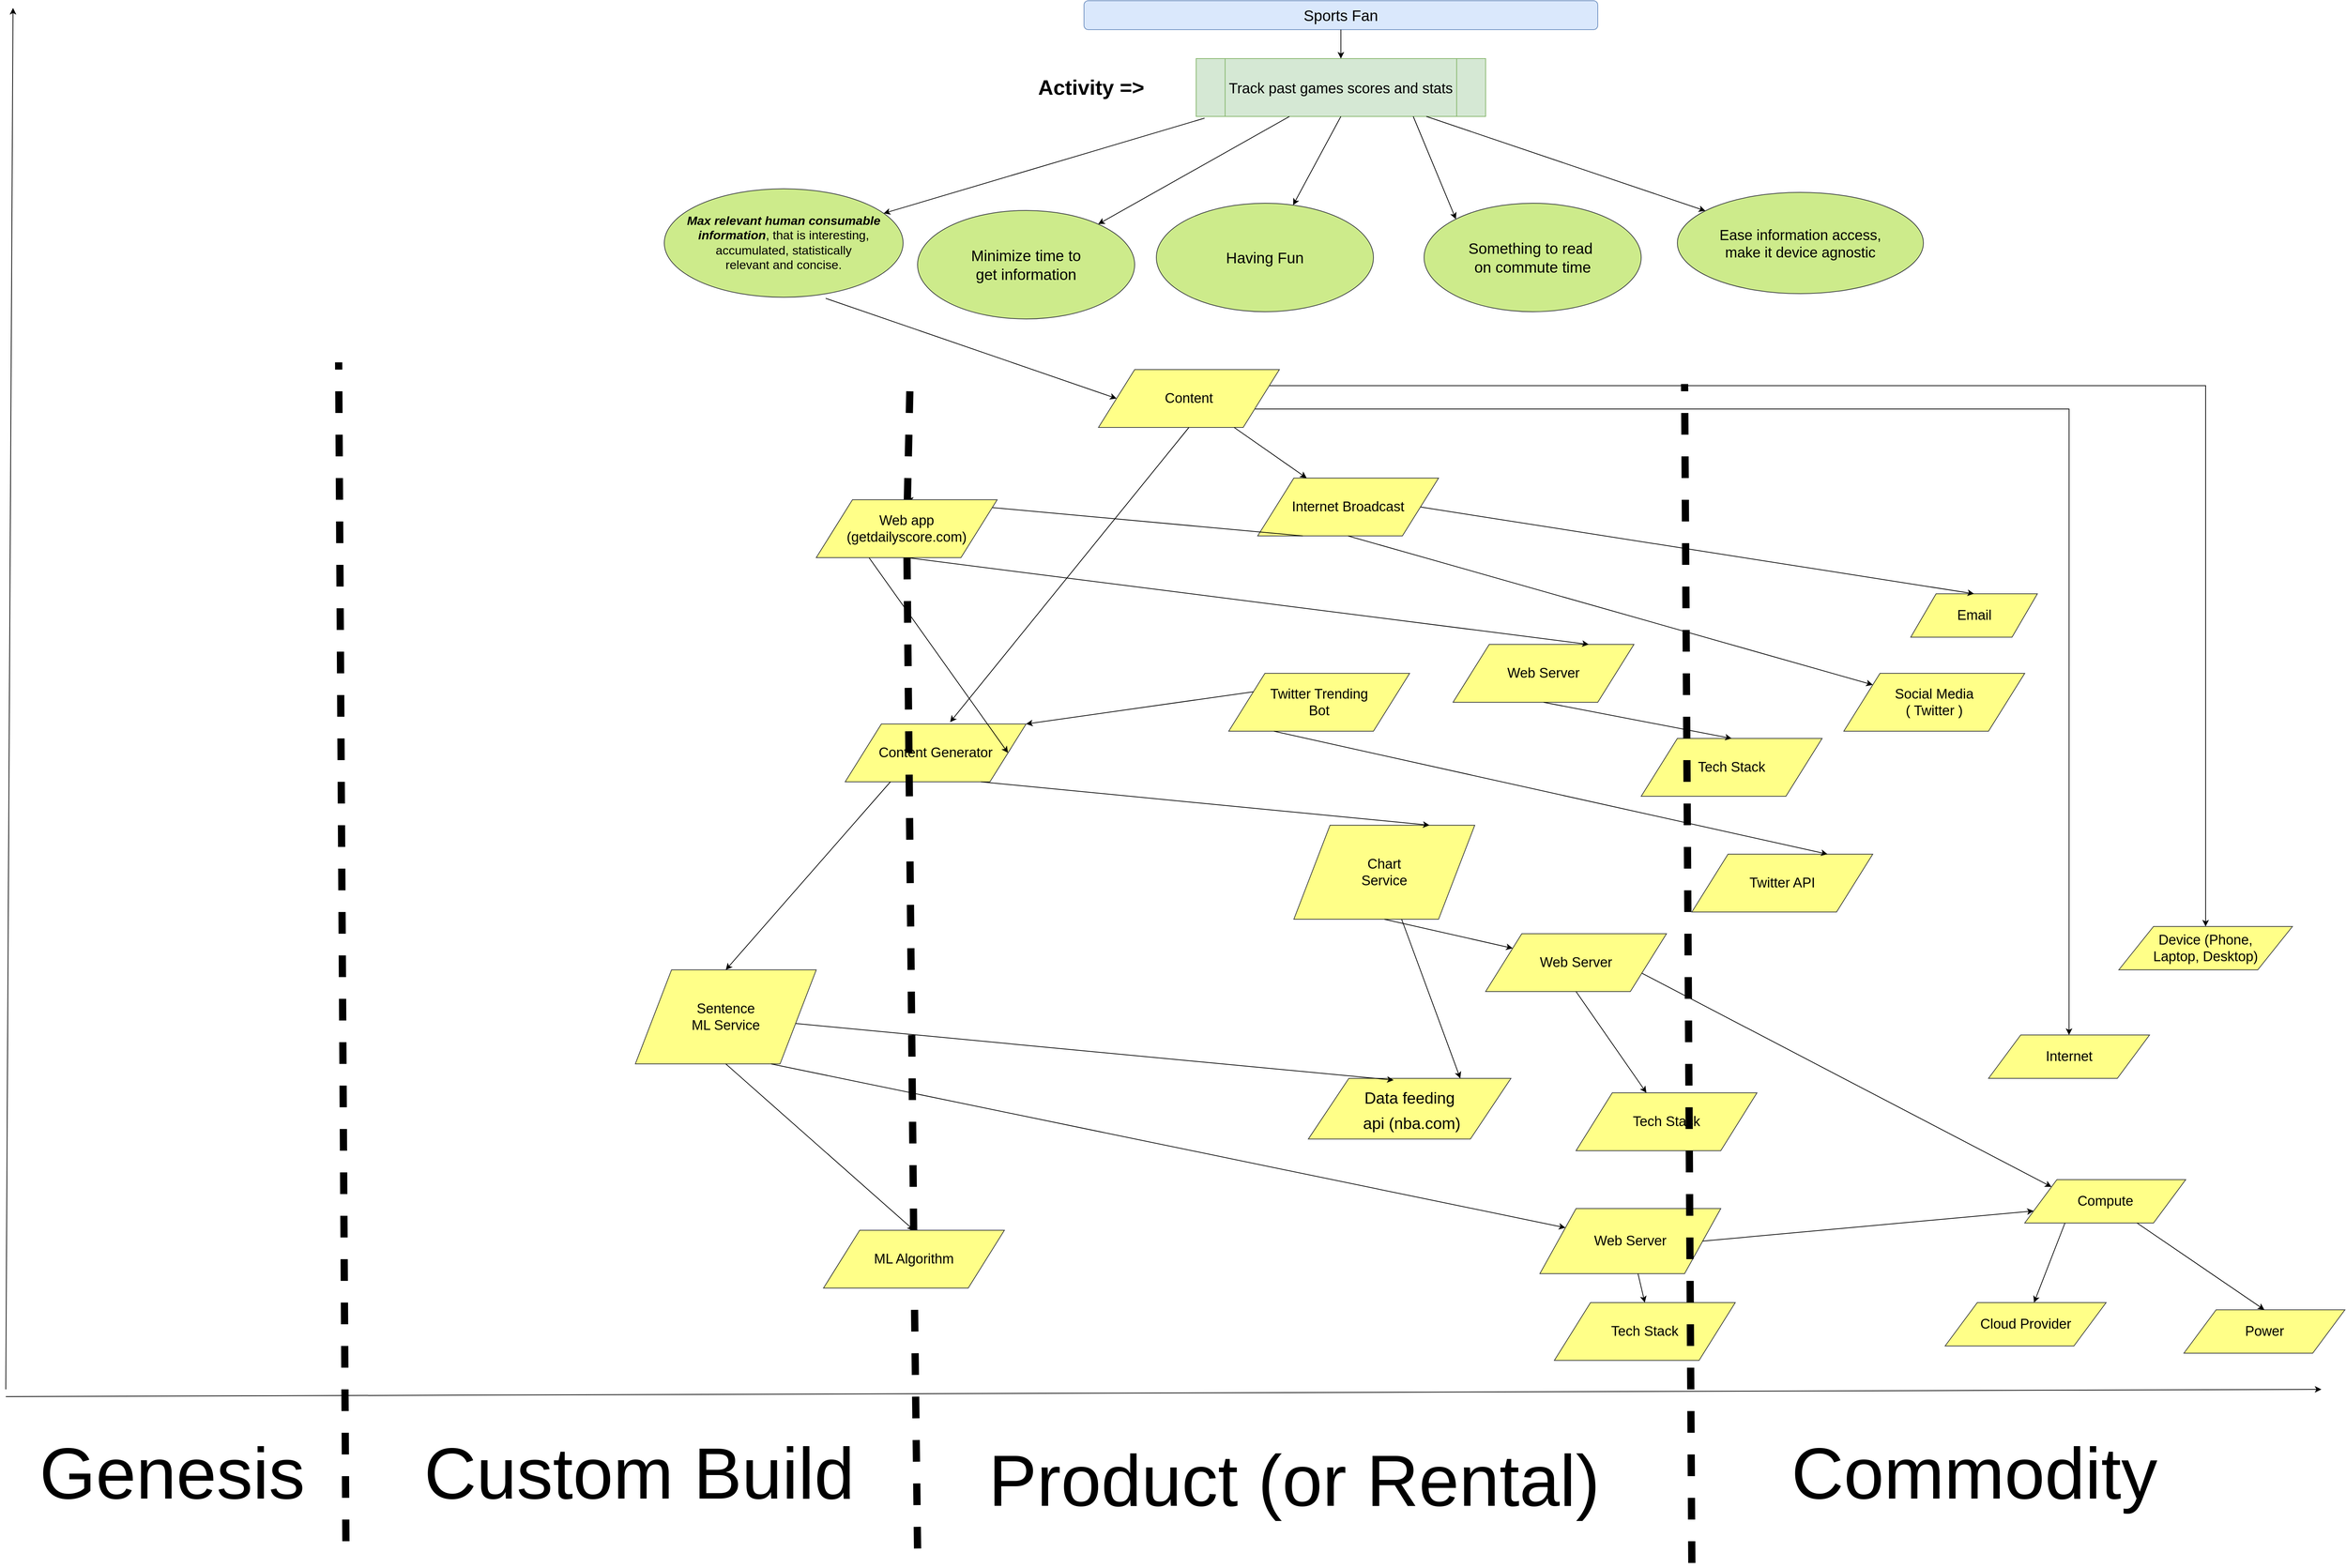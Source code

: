 <mxfile version="12.5.5" type="device"><diagram name="Page-1" id="42789a77-a242-8287-6e28-9cd8cfd52e62"><mxGraphModel dx="4066" dy="2416" grid="1" gridSize="10" guides="1" tooltips="1" connect="1" arrows="1" fold="1" page="1" pageScale="1" pageWidth="1100" pageHeight="850" background="#ffffff" math="0" shadow="0"><root><mxCell id="0"/><mxCell id="1" parent="0"/><mxCell id="Sqfoyh81WpPyErl1hCWX-1" value="Sports Fan" style="rounded=1;whiteSpace=wrap;html=1;fillColor=#dae8fc;strokeColor=#6c8ebf;fontSize=21;" parent="1" vertex="1"><mxGeometry x="440" y="-810" width="710" height="40" as="geometry"/></mxCell><mxCell id="Sqfoyh81WpPyErl1hCWX-2" value="Activity =&amp;gt;" style="text;html=1;strokeColor=none;fillColor=none;align=center;verticalAlign=middle;whiteSpace=wrap;rounded=0;fontStyle=1;fontSize=29;" parent="1" vertex="1"><mxGeometry x="320" y="-722.5" width="260" height="65" as="geometry"/></mxCell><mxCell id="Sqfoyh81WpPyErl1hCWX-3" value="Track past games scores and stats" style="shape=process;whiteSpace=wrap;html=1;backgroundOutline=1;fillColor=#d5e8d4;strokeColor=#82b366;fontSize=20;fontStyle=0" parent="1" vertex="1"><mxGeometry x="595" y="-730" width="400" height="80" as="geometry"/></mxCell><mxCell id="Sqfoyh81WpPyErl1hCWX-4" value="&lt;span style=&quot;font-size: 17px&quot;&gt;&lt;b style=&quot;font-style: italic ; font-size: 17px&quot;&gt;Max relevant human consumable &lt;br&gt;information&lt;/b&gt;&lt;/span&gt;, that is interesting, accumulated, statistically &lt;br&gt;relevant and concise." style="ellipse;whiteSpace=wrap;html=1;fillColor=#cdeb8b;strokeColor=#36393d;fontSize=17;" parent="1" vertex="1"><mxGeometry x="-140" y="-550" width="330" height="150" as="geometry"/></mxCell><mxCell id="Sqfoyh81WpPyErl1hCWX-7" value="Minimize time to &lt;br&gt;get information" style="ellipse;whiteSpace=wrap;html=1;fillColor=#cdeb8b;strokeColor=#36393d;fontSize=21;" parent="1" vertex="1"><mxGeometry x="210" y="-520" width="300" height="150" as="geometry"/></mxCell><mxCell id="Sqfoyh81WpPyErl1hCWX-8" value="Ease information access, &lt;br&gt;make it device agnostic" style="ellipse;whiteSpace=wrap;html=1;fillColor=#cdeb8b;strokeColor=#36393d;fontSize=20;" parent="1" vertex="1"><mxGeometry x="1260" y="-545" width="340" height="140" as="geometry"/></mxCell><mxCell id="Sqfoyh81WpPyErl1hCWX-10" value="" style="endArrow=classic;html=1;exitX=0.029;exitY=1.03;exitDx=0;exitDy=0;exitPerimeter=0;" parent="1" source="Sqfoyh81WpPyErl1hCWX-3" target="Sqfoyh81WpPyErl1hCWX-4" edge="1"><mxGeometry width="50" height="50" relative="1" as="geometry"><mxPoint x="280" y="-350" as="sourcePoint"/><mxPoint x="70" y="-40" as="targetPoint"/></mxGeometry></mxCell><mxCell id="Sqfoyh81WpPyErl1hCWX-11" value="" style="endArrow=classic;html=1;" parent="1" source="Sqfoyh81WpPyErl1hCWX-3" target="Sqfoyh81WpPyErl1hCWX-7" edge="1"><mxGeometry width="50" height="50" relative="1" as="geometry"><mxPoint x="10" y="-110" as="sourcePoint"/><mxPoint x="60" y="-160" as="targetPoint"/></mxGeometry></mxCell><mxCell id="Sqfoyh81WpPyErl1hCWX-12" value="" style="endArrow=classic;html=1;" parent="1" source="Sqfoyh81WpPyErl1hCWX-3" target="Sqfoyh81WpPyErl1hCWX-8" edge="1"><mxGeometry width="50" height="50" relative="1" as="geometry"><mxPoint x="10" y="-110" as="sourcePoint"/><mxPoint x="60" y="-160" as="targetPoint"/></mxGeometry></mxCell><mxCell id="Sqfoyh81WpPyErl1hCWX-14" value="" style="endArrow=classic;html=1;fontSize=19;" parent="1" source="Sqfoyh81WpPyErl1hCWX-1" target="Sqfoyh81WpPyErl1hCWX-3" edge="1"><mxGeometry width="50" height="50" relative="1" as="geometry"><mxPoint x="50" y="-410" as="sourcePoint"/><mxPoint x="100" y="-460" as="targetPoint"/></mxGeometry></mxCell><mxCell id="Sqfoyh81WpPyErl1hCWX-27" value="Email" style="shape=parallelogram;perimeter=parallelogramPerimeter;whiteSpace=wrap;html=1;fontSize=19;fillColor=#ffff88;strokeColor=#36393d;" parent="1" vertex="1"><mxGeometry x="1582.5" y="10" width="175" height="60" as="geometry"/></mxCell><mxCell id="Sqfoyh81WpPyErl1hCWX-29" value="Device (Phone, &lt;br&gt;Laptop, Desktop)" style="shape=parallelogram;perimeter=parallelogramPerimeter;whiteSpace=wrap;html=1;fontSize=19;fillColor=#ffff88;strokeColor=#36393d;" parent="1" vertex="1"><mxGeometry x="1870" y="470" width="240" height="60" as="geometry"/></mxCell><mxCell id="Sqfoyh81WpPyErl1hCWX-30" value="Internet" style="shape=parallelogram;perimeter=parallelogramPerimeter;whiteSpace=wrap;html=1;fontSize=19;fillColor=#ffff88;strokeColor=#36393d;" parent="1" vertex="1"><mxGeometry x="1690" y="620" width="222.5" height="60" as="geometry"/></mxCell><mxCell id="Sqfoyh81WpPyErl1hCWX-59" value="&lt;font style=&quot;font-size: 22px&quot;&gt;Data feeding&lt;br&gt;&amp;nbsp;api (nba.com)&lt;/font&gt;" style="shape=parallelogram;perimeter=parallelogramPerimeter;whiteSpace=wrap;html=1;fontSize=29;fillColor=#ffff88;strokeColor=#36393d;" parent="1" vertex="1"><mxGeometry x="750" y="680.0" width="280" height="83.91" as="geometry"/></mxCell><mxCell id="IzNHaIqhkJBboBlYr7tV-2" value="Having Fun" style="ellipse;whiteSpace=wrap;html=1;fillColor=#cdeb8b;strokeColor=#36393d;fontSize=21;" parent="1" vertex="1"><mxGeometry x="540" y="-530" width="300" height="150" as="geometry"/></mxCell><mxCell id="IzNHaIqhkJBboBlYr7tV-6" value="Something to read&amp;nbsp;&lt;br&gt;on commute time" style="ellipse;whiteSpace=wrap;html=1;fillColor=#cdeb8b;strokeColor=#36393d;fontSize=21;" parent="1" vertex="1"><mxGeometry x="910" y="-530" width="300" height="150" as="geometry"/></mxCell><mxCell id="IzNHaIqhkJBboBlYr7tV-8" value="" style="endArrow=classic;html=1;exitX=0.5;exitY=1;exitDx=0;exitDy=0;" parent="1" source="Sqfoyh81WpPyErl1hCWX-3" target="IzNHaIqhkJBboBlYr7tV-2" edge="1"><mxGeometry width="50" height="50" relative="1" as="geometry"><mxPoint x="110" y="-190" as="sourcePoint"/><mxPoint x="160" y="-240" as="targetPoint"/></mxGeometry></mxCell><mxCell id="IzNHaIqhkJBboBlYr7tV-10" value="" style="endArrow=classic;html=1;exitX=0.75;exitY=1;exitDx=0;exitDy=0;entryX=0;entryY=0;entryDx=0;entryDy=0;" parent="1" source="Sqfoyh81WpPyErl1hCWX-3" target="IzNHaIqhkJBboBlYr7tV-6" edge="1"><mxGeometry width="50" height="50" relative="1" as="geometry"><mxPoint x="750" y="-230" as="sourcePoint"/><mxPoint x="800" y="-280" as="targetPoint"/></mxGeometry></mxCell><mxCell id="IzNHaIqhkJBboBlYr7tV-52" style="edgeStyle=orthogonalEdgeStyle;rounded=0;orthogonalLoop=1;jettySize=auto;html=1;exitX=1;exitY=0.25;exitDx=0;exitDy=0;entryX=0.5;entryY=0;entryDx=0;entryDy=0;" parent="1" source="IzNHaIqhkJBboBlYr7tV-11" target="Sqfoyh81WpPyErl1hCWX-29" edge="1"><mxGeometry relative="1" as="geometry"/></mxCell><mxCell id="IzNHaIqhkJBboBlYr7tV-54" style="edgeStyle=orthogonalEdgeStyle;rounded=0;orthogonalLoop=1;jettySize=auto;html=1;exitX=1;exitY=0.75;exitDx=0;exitDy=0;entryX=0.5;entryY=0;entryDx=0;entryDy=0;" parent="1" source="IzNHaIqhkJBboBlYr7tV-11" target="Sqfoyh81WpPyErl1hCWX-30" edge="1"><mxGeometry relative="1" as="geometry"/></mxCell><mxCell id="IzNHaIqhkJBboBlYr7tV-11" value="Content" style="shape=parallelogram;perimeter=parallelogramPerimeter;whiteSpace=wrap;html=1;fontSize=19;fillColor=#ffff88;strokeColor=#36393d;" parent="1" vertex="1"><mxGeometry x="460" y="-300" width="250" height="80" as="geometry"/></mxCell><mxCell id="IzNHaIqhkJBboBlYr7tV-13" value="Internet Broadcast" style="shape=parallelogram;perimeter=parallelogramPerimeter;whiteSpace=wrap;html=1;fontSize=19;fillColor=#ffff88;strokeColor=#36393d;" parent="1" vertex="1"><mxGeometry x="680" y="-150" width="250" height="80" as="geometry"/></mxCell><mxCell id="IzNHaIqhkJBboBlYr7tV-14" value="Social Media &lt;br&gt;( Twitter )" style="shape=parallelogram;perimeter=parallelogramPerimeter;whiteSpace=wrap;html=1;fontSize=19;fillColor=#ffff88;strokeColor=#36393d;" parent="1" vertex="1"><mxGeometry x="1490" y="120" width="250" height="80" as="geometry"/></mxCell><mxCell id="IzNHaIqhkJBboBlYr7tV-16" value="Content Generator" style="shape=parallelogram;perimeter=parallelogramPerimeter;whiteSpace=wrap;html=1;fontSize=19;fillColor=#ffff88;strokeColor=#36393d;" parent="1" vertex="1"><mxGeometry x="110" y="190" width="250" height="80" as="geometry"/></mxCell><mxCell id="IzNHaIqhkJBboBlYr7tV-17" value="Chart&lt;br&gt;Service" style="shape=parallelogram;perimeter=parallelogramPerimeter;whiteSpace=wrap;html=1;fontSize=19;fillColor=#ffff88;strokeColor=#36393d;" parent="1" vertex="1"><mxGeometry x="730" y="330" width="250" height="130" as="geometry"/></mxCell><mxCell id="IzNHaIqhkJBboBlYr7tV-19" value="Web Server" style="shape=parallelogram;perimeter=parallelogramPerimeter;whiteSpace=wrap;html=1;fontSize=19;fillColor=#ffff88;strokeColor=#36393d;" parent="1" vertex="1"><mxGeometry x="950" y="80" width="250" height="80" as="geometry"/></mxCell><mxCell id="IzNHaIqhkJBboBlYr7tV-20" value="Tech Stack" style="shape=parallelogram;perimeter=parallelogramPerimeter;whiteSpace=wrap;html=1;fontSize=19;fillColor=#ffff88;strokeColor=#36393d;" parent="1" vertex="1"><mxGeometry x="1210" y="210" width="250" height="80" as="geometry"/></mxCell><mxCell id="IzNHaIqhkJBboBlYr7tV-21" value="Web Server" style="shape=parallelogram;perimeter=parallelogramPerimeter;whiteSpace=wrap;html=1;fontSize=19;fillColor=#ffff88;strokeColor=#36393d;" parent="1" vertex="1"><mxGeometry x="995" y="480" width="250" height="80" as="geometry"/></mxCell><mxCell id="IzNHaIqhkJBboBlYr7tV-22" value="Tech Stack" style="shape=parallelogram;perimeter=parallelogramPerimeter;whiteSpace=wrap;html=1;fontSize=19;fillColor=#ffff88;strokeColor=#36393d;" parent="1" vertex="1"><mxGeometry x="1120" y="700" width="250" height="80" as="geometry"/></mxCell><mxCell id="IzNHaIqhkJBboBlYr7tV-24" value="Compute" style="shape=parallelogram;perimeter=parallelogramPerimeter;whiteSpace=wrap;html=1;fontSize=19;fillColor=#ffff88;strokeColor=#36393d;" parent="1" vertex="1"><mxGeometry x="1740" y="820" width="222.5" height="60" as="geometry"/></mxCell><mxCell id="IzNHaIqhkJBboBlYr7tV-25" value="Power" style="shape=parallelogram;perimeter=parallelogramPerimeter;whiteSpace=wrap;html=1;fontSize=19;fillColor=#ffff88;strokeColor=#36393d;" parent="1" vertex="1"><mxGeometry x="1960" y="1000" width="222.5" height="60" as="geometry"/></mxCell><mxCell id="IzNHaIqhkJBboBlYr7tV-26" value="Sentence &lt;br&gt;ML Service" style="shape=parallelogram;perimeter=parallelogramPerimeter;whiteSpace=wrap;html=1;fontSize=19;fillColor=#ffff88;strokeColor=#36393d;" parent="1" vertex="1"><mxGeometry x="-180" y="530" width="250" height="130" as="geometry"/></mxCell><mxCell id="IzNHaIqhkJBboBlYr7tV-32" value="Web Server" style="shape=parallelogram;perimeter=parallelogramPerimeter;whiteSpace=wrap;html=1;fontSize=19;fillColor=#ffff88;strokeColor=#36393d;" parent="1" vertex="1"><mxGeometry x="1070" y="860" width="250" height="90" as="geometry"/></mxCell><mxCell id="IzNHaIqhkJBboBlYr7tV-28" value="Tech Stack" style="shape=parallelogram;perimeter=parallelogramPerimeter;whiteSpace=wrap;html=1;fontSize=19;fillColor=#ffff88;strokeColor=#36393d;" parent="1" vertex="1"><mxGeometry x="1090" y="990.0" width="250" height="80" as="geometry"/></mxCell><mxCell id="IzNHaIqhkJBboBlYr7tV-29" value="Twitter Trending&lt;br&gt;Bot" style="shape=parallelogram;perimeter=parallelogramPerimeter;whiteSpace=wrap;html=1;fontSize=19;fillColor=#ffff88;strokeColor=#36393d;" parent="1" vertex="1"><mxGeometry x="640" y="120" width="250" height="80" as="geometry"/></mxCell><mxCell id="IzNHaIqhkJBboBlYr7tV-37" value="Twitter API" style="shape=parallelogram;perimeter=parallelogramPerimeter;whiteSpace=wrap;html=1;fontSize=19;fillColor=#ffff88;strokeColor=#36393d;" parent="1" vertex="1"><mxGeometry x="1280" y="370" width="250" height="80" as="geometry"/></mxCell><mxCell id="IzNHaIqhkJBboBlYr7tV-43" value="" style="endArrow=classic;html=1;exitX=0.676;exitY=1.01;exitDx=0;exitDy=0;exitPerimeter=0;entryX=0;entryY=0.5;entryDx=0;entryDy=0;" parent="1" source="Sqfoyh81WpPyErl1hCWX-4" target="IzNHaIqhkJBboBlYr7tV-11" edge="1"><mxGeometry width="50" height="50" relative="1" as="geometry"><mxPoint x="100" y="-210" as="sourcePoint"/><mxPoint x="150" y="-260" as="targetPoint"/></mxGeometry></mxCell><mxCell id="IzNHaIqhkJBboBlYr7tV-44" value="" style="endArrow=classic;html=1;exitX=0.5;exitY=1;exitDx=0;exitDy=0;entryX=0.58;entryY=-0.031;entryDx=0;entryDy=0;entryPerimeter=0;" parent="1" source="IzNHaIqhkJBboBlYr7tV-11" target="IzNHaIqhkJBboBlYr7tV-16" edge="1"><mxGeometry width="50" height="50" relative="1" as="geometry"><mxPoint x="240" y="-140" as="sourcePoint"/><mxPoint x="290" y="-190" as="targetPoint"/></mxGeometry></mxCell><mxCell id="IzNHaIqhkJBboBlYr7tV-45" value="" style="endArrow=classic;html=1;exitX=0.75;exitY=1;exitDx=0;exitDy=0;" parent="1" source="IzNHaIqhkJBboBlYr7tV-11" target="IzNHaIqhkJBboBlYr7tV-13" edge="1"><mxGeometry width="50" height="50" relative="1" as="geometry"><mxPoint x="1250" y="-200" as="sourcePoint"/><mxPoint x="1300" y="-250" as="targetPoint"/></mxGeometry></mxCell><mxCell id="IzNHaIqhkJBboBlYr7tV-46" value="" style="endArrow=classic;html=1;exitX=0.5;exitY=1;exitDx=0;exitDy=0;" parent="1" source="IzNHaIqhkJBboBlYr7tV-13" target="IzNHaIqhkJBboBlYr7tV-14" edge="1"><mxGeometry width="50" height="50" relative="1" as="geometry"><mxPoint x="1200" y="-80" as="sourcePoint"/><mxPoint x="1250" y="-130" as="targetPoint"/></mxGeometry></mxCell><mxCell id="IzNHaIqhkJBboBlYr7tV-47" value="" style="endArrow=classic;html=1;exitX=1;exitY=0.5;exitDx=0;exitDy=0;entryX=0.5;entryY=0;entryDx=0;entryDy=0;" parent="1" source="IzNHaIqhkJBboBlYr7tV-13" target="Sqfoyh81WpPyErl1hCWX-27" edge="1"><mxGeometry width="50" height="50" relative="1" as="geometry"><mxPoint x="1120" y="-50" as="sourcePoint"/><mxPoint x="1170" y="-100" as="targetPoint"/></mxGeometry></mxCell><mxCell id="IzNHaIqhkJBboBlYr7tV-48" value="" style="endArrow=classic;html=1;exitX=0.25;exitY=1;exitDx=0;exitDy=0;entryX=0.5;entryY=0;entryDx=0;entryDy=0;" parent="1" source="IzNHaIqhkJBboBlYr7tV-13" target="lyD-HpiRpPjOEnl6V3W5-5" edge="1"><mxGeometry width="50" height="50" relative="1" as="geometry"><mxPoint x="500" as="sourcePoint"/><mxPoint x="550" y="-50" as="targetPoint"/></mxGeometry></mxCell><mxCell id="IzNHaIqhkJBboBlYr7tV-49" value="" style="endArrow=classic;html=1;exitX=0.5;exitY=1;exitDx=0;exitDy=0;entryX=0.75;entryY=0;entryDx=0;entryDy=0;" parent="1" source="lyD-HpiRpPjOEnl6V3W5-5" target="IzNHaIqhkJBboBlYr7tV-19" edge="1"><mxGeometry width="50" height="50" relative="1" as="geometry"><mxPoint x="800" y="340" as="sourcePoint"/><mxPoint x="850" y="290" as="targetPoint"/></mxGeometry></mxCell><mxCell id="IzNHaIqhkJBboBlYr7tV-50" value="" style="endArrow=classic;html=1;exitX=0.5;exitY=1;exitDx=0;exitDy=0;entryX=0.5;entryY=0;entryDx=0;entryDy=0;" parent="1" source="IzNHaIqhkJBboBlYr7tV-19" target="IzNHaIqhkJBboBlYr7tV-20" edge="1"><mxGeometry width="50" height="50" relative="1" as="geometry"><mxPoint x="780" y="450" as="sourcePoint"/><mxPoint x="830" y="400" as="targetPoint"/></mxGeometry></mxCell><mxCell id="IzNHaIqhkJBboBlYr7tV-55" value="" style="endArrow=classic;html=1;exitX=0.25;exitY=1;exitDx=0;exitDy=0;entryX=0.5;entryY=0;entryDx=0;entryDy=0;" parent="1" source="IzNHaIqhkJBboBlYr7tV-16" target="IzNHaIqhkJBboBlYr7tV-26" edge="1"><mxGeometry width="50" height="50" relative="1" as="geometry"><mxPoint x="-620" y="310" as="sourcePoint"/><mxPoint x="-570" y="260" as="targetPoint"/></mxGeometry></mxCell><mxCell id="IzNHaIqhkJBboBlYr7tV-56" value="" style="endArrow=classic;html=1;exitX=0.75;exitY=1;exitDx=0;exitDy=0;entryX=0.75;entryY=0;entryDx=0;entryDy=0;" parent="1" source="IzNHaIqhkJBboBlYr7tV-16" target="IzNHaIqhkJBboBlYr7tV-17" edge="1"><mxGeometry width="50" height="50" relative="1" as="geometry"><mxPoint x="280" y="100" as="sourcePoint"/><mxPoint x="330" y="50" as="targetPoint"/></mxGeometry></mxCell><mxCell id="IzNHaIqhkJBboBlYr7tV-57" value="" style="endArrow=classic;html=1;exitX=0.5;exitY=1;exitDx=0;exitDy=0;" parent="1" source="IzNHaIqhkJBboBlYr7tV-17" target="IzNHaIqhkJBboBlYr7tV-21" edge="1"><mxGeometry width="50" height="50" relative="1" as="geometry"><mxPoint x="370" y="920" as="sourcePoint"/><mxPoint x="420" y="870" as="targetPoint"/></mxGeometry></mxCell><mxCell id="IzNHaIqhkJBboBlYr7tV-59" value="" style="endArrow=classic;html=1;exitX=0.5;exitY=1;exitDx=0;exitDy=0;entryX=0.5;entryY=0;entryDx=0;entryDy=0;" parent="1" source="IzNHaIqhkJBboBlYr7tV-26" target="IzNHaIqhkJBboBlYr7tV-34" edge="1"><mxGeometry width="50" height="50" relative="1" as="geometry"><mxPoint x="-530" y="910" as="sourcePoint"/><mxPoint x="-480" y="860" as="targetPoint"/></mxGeometry></mxCell><mxCell id="IzNHaIqhkJBboBlYr7tV-60" value="" style="endArrow=classic;html=1;exitX=0.75;exitY=1;exitDx=0;exitDy=0;" parent="1" source="IzNHaIqhkJBboBlYr7tV-26" target="IzNHaIqhkJBboBlYr7tV-32" edge="1"><mxGeometry width="50" height="50" relative="1" as="geometry"><mxPoint x="-550" y="900" as="sourcePoint"/><mxPoint x="-500" y="850" as="targetPoint"/></mxGeometry></mxCell><mxCell id="IzNHaIqhkJBboBlYr7tV-61" value="" style="endArrow=classic;html=1;exitX=0.25;exitY=1;exitDx=0;exitDy=0;entryX=0.75;entryY=0;entryDx=0;entryDy=0;" parent="1" source="IzNHaIqhkJBboBlYr7tV-29" target="IzNHaIqhkJBboBlYr7tV-37" edge="1"><mxGeometry width="50" height="50" relative="1" as="geometry"><mxPoint x="-860" y="770" as="sourcePoint"/><mxPoint x="-810" y="720" as="targetPoint"/></mxGeometry></mxCell><mxCell id="IzNHaIqhkJBboBlYr7tV-62" value="" style="endArrow=classic;html=1;entryX=0.5;entryY=0;entryDx=0;entryDy=0;" parent="1" source="IzNHaIqhkJBboBlYr7tV-32" target="IzNHaIqhkJBboBlYr7tV-28" edge="1"><mxGeometry width="50" height="50" relative="1" as="geometry"><mxPoint x="-300" y="980" as="sourcePoint"/><mxPoint x="-250" y="930" as="targetPoint"/></mxGeometry></mxCell><mxCell id="IzNHaIqhkJBboBlYr7tV-63" value="" style="endArrow=classic;html=1;exitX=0.5;exitY=1;exitDx=0;exitDy=0;" parent="1" source="IzNHaIqhkJBboBlYr7tV-21" target="IzNHaIqhkJBboBlYr7tV-22" edge="1"><mxGeometry width="50" height="50" relative="1" as="geometry"><mxPoint x="480" y="780" as="sourcePoint"/><mxPoint x="530" y="730" as="targetPoint"/></mxGeometry></mxCell><mxCell id="IzNHaIqhkJBboBlYr7tV-64" value="" style="endArrow=classic;html=1;exitX=1;exitY=0.75;exitDx=0;exitDy=0;entryX=0;entryY=0;entryDx=0;entryDy=0;" parent="1" source="IzNHaIqhkJBboBlYr7tV-21" target="IzNHaIqhkJBboBlYr7tV-24" edge="1"><mxGeometry width="50" height="50" relative="1" as="geometry"><mxPoint x="390" y="660" as="sourcePoint"/><mxPoint x="440" y="610" as="targetPoint"/></mxGeometry></mxCell><mxCell id="IzNHaIqhkJBboBlYr7tV-65" value="" style="endArrow=classic;html=1;exitX=1;exitY=0.5;exitDx=0;exitDy=0;entryX=0;entryY=0.75;entryDx=0;entryDy=0;" parent="1" source="IzNHaIqhkJBboBlYr7tV-32" target="IzNHaIqhkJBboBlYr7tV-24" edge="1"><mxGeometry width="50" height="50" relative="1" as="geometry"><mxPoint x="-10" y="630" as="sourcePoint"/><mxPoint x="190" y="690" as="targetPoint"/></mxGeometry></mxCell><mxCell id="IzNHaIqhkJBboBlYr7tV-66" value="Cloud Provider" style="shape=parallelogram;perimeter=parallelogramPerimeter;whiteSpace=wrap;html=1;fontSize=19;fillColor=#ffff88;strokeColor=#36393d;" parent="1" vertex="1"><mxGeometry x="1630" y="990" width="222.5" height="60" as="geometry"/></mxCell><mxCell id="IzNHaIqhkJBboBlYr7tV-69" value="" style="endArrow=classic;html=1;exitX=0.25;exitY=1;exitDx=0;exitDy=0;" parent="1" source="IzNHaIqhkJBboBlYr7tV-24" target="IzNHaIqhkJBboBlYr7tV-66" edge="1"><mxGeometry width="50" height="50" relative="1" as="geometry"><mxPoint x="930" y="940" as="sourcePoint"/><mxPoint x="980" y="890" as="targetPoint"/></mxGeometry></mxCell><mxCell id="IzNHaIqhkJBboBlYr7tV-70" value="" style="endArrow=classic;html=1;entryX=0.5;entryY=0;entryDx=0;entryDy=0;" parent="1" source="IzNHaIqhkJBboBlYr7tV-24" target="IzNHaIqhkJBboBlYr7tV-25" edge="1"><mxGeometry width="50" height="50" relative="1" as="geometry"><mxPoint x="1460" y="910" as="sourcePoint"/><mxPoint x="1510" y="860" as="targetPoint"/></mxGeometry></mxCell><mxCell id="fXYut_gXUxO2P41Z8ftH-6" value="" style="endArrow=classic;html=1;exitX=0;exitY=0.25;exitDx=0;exitDy=0;entryX=1;entryY=0.5;entryDx=0;entryDy=0;" edge="1" parent="1" source="lyD-HpiRpPjOEnl6V3W5-5" target="IzNHaIqhkJBboBlYr7tV-16"><mxGeometry width="50" height="50" relative="1" as="geometry"><mxPoint x="310" y="-10" as="sourcePoint"/><mxPoint x="360" y="-60" as="targetPoint"/></mxGeometry></mxCell><mxCell id="fXYut_gXUxO2P41Z8ftH-12" value="" style="endArrow=classic;html=1;entryX=0.421;entryY=0.029;entryDx=0;entryDy=0;entryPerimeter=0;" edge="1" parent="1" source="IzNHaIqhkJBboBlYr7tV-26" target="Sqfoyh81WpPyErl1hCWX-59"><mxGeometry width="50" height="50" relative="1" as="geometry"><mxPoint x="-220" y="350" as="sourcePoint"/><mxPoint x="-170" y="300" as="targetPoint"/></mxGeometry></mxCell><mxCell id="fXYut_gXUxO2P41Z8ftH-13" value="" style="endArrow=classic;html=1;entryX=0.75;entryY=0;entryDx=0;entryDy=0;" edge="1" parent="1" source="IzNHaIqhkJBboBlYr7tV-17" target="Sqfoyh81WpPyErl1hCWX-59"><mxGeometry width="50" height="50" relative="1" as="geometry"><mxPoint x="-200" y="340" as="sourcePoint"/><mxPoint x="-150" y="290" as="targetPoint"/></mxGeometry></mxCell><mxCell id="fXYut_gXUxO2P41Z8ftH-14" value="" style="endArrow=classic;html=1;" edge="1" parent="1"><mxGeometry width="50" height="50" relative="1" as="geometry"><mxPoint x="-1050" y="1120" as="sourcePoint"/><mxPoint x="2150" y="1110" as="targetPoint"/></mxGeometry></mxCell><mxCell id="fXYut_gXUxO2P41Z8ftH-15" value="" style="endArrow=classic;html=1;" edge="1" parent="1"><mxGeometry width="50" height="50" relative="1" as="geometry"><mxPoint x="-1050" y="1110" as="sourcePoint"/><mxPoint x="-1040" y="-800" as="targetPoint"/></mxGeometry></mxCell><mxCell id="fXYut_gXUxO2P41Z8ftH-16" value="Genesis" style="text;html=1;strokeColor=none;fillColor=none;align=center;verticalAlign=middle;whiteSpace=wrap;rounded=0;fontSize=100;" vertex="1" parent="1"><mxGeometry x="-1020" y="1150" width="400" height="150" as="geometry"/></mxCell><mxCell id="fXYut_gXUxO2P41Z8ftH-17" value="Custom Build" style="text;html=1;align=center;verticalAlign=middle;resizable=0;points=[];autosize=1;fontSize=100;" vertex="1" parent="1"><mxGeometry x="-480" y="1160" width="610" height="130" as="geometry"/></mxCell><mxCell id="fXYut_gXUxO2P41Z8ftH-18" value="Product (or Rental)" style="text;html=1;align=center;verticalAlign=middle;resizable=0;points=[];autosize=1;fontSize=100;" vertex="1" parent="1"><mxGeometry x="300" y="1170" width="860" height="130" as="geometry"/></mxCell><mxCell id="fXYut_gXUxO2P41Z8ftH-19" value="Commodity" style="text;html=1;align=center;verticalAlign=middle;resizable=0;points=[];autosize=1;fontSize=100;" vertex="1" parent="1"><mxGeometry x="1410" y="1160" width="520" height="130" as="geometry"/></mxCell><mxCell id="fXYut_gXUxO2P41Z8ftH-20" value="" style="endArrow=none;dashed=1;html=1;fontSize=200;fontStyle=1;strokeWidth=10;" edge="1" parent="1"><mxGeometry width="50" height="50" relative="1" as="geometry"><mxPoint x="-580" y="1320" as="sourcePoint"/><mxPoint x="-590" y="-310" as="targetPoint"/></mxGeometry></mxCell><mxCell id="fXYut_gXUxO2P41Z8ftH-21" value="" style="endArrow=none;dashed=1;html=1;fontSize=200;fontStyle=1;strokeWidth=10;" edge="1" parent="1" source="lyD-HpiRpPjOEnl6V3W5-5"><mxGeometry width="50" height="50" relative="1" as="geometry"><mxPoint x="210" y="1330" as="sourcePoint"/><mxPoint x="200" y="-300" as="targetPoint"/></mxGeometry></mxCell><mxCell id="fXYut_gXUxO2P41Z8ftH-22" value="" style="endArrow=none;dashed=1;html=1;fontSize=200;fontStyle=1;strokeWidth=10;" edge="1" parent="1"><mxGeometry width="50" height="50" relative="1" as="geometry"><mxPoint x="1280" y="1350" as="sourcePoint"/><mxPoint x="1270" y="-280" as="targetPoint"/></mxGeometry></mxCell><mxCell id="lyD-HpiRpPjOEnl6V3W5-5" value="Web app &lt;br&gt;(getdailyscore.com)" style="shape=parallelogram;perimeter=parallelogramPerimeter;whiteSpace=wrap;html=1;fontSize=19;fillColor=#ffff88;strokeColor=#36393d;" parent="1" vertex="1"><mxGeometry x="70" y="-120" width="250" height="80" as="geometry"/></mxCell><mxCell id="fXYut_gXUxO2P41Z8ftH-36" value="" style="endArrow=none;dashed=1;html=1;fontSize=200;fontStyle=1;strokeWidth=10;" edge="1" parent="1" source="IzNHaIqhkJBboBlYr7tV-34" target="lyD-HpiRpPjOEnl6V3W5-5"><mxGeometry width="50" height="50" relative="1" as="geometry"><mxPoint x="210" y="1330" as="sourcePoint"/><mxPoint x="200" y="-300" as="targetPoint"/></mxGeometry></mxCell><mxCell id="fXYut_gXUxO2P41Z8ftH-38" value="" style="endArrow=classic;html=1;strokeWidth=1;fontSize=200;exitX=0;exitY=0.25;exitDx=0;exitDy=0;entryX=1;entryY=0;entryDx=0;entryDy=0;" edge="1" parent="1" source="IzNHaIqhkJBboBlYr7tV-29" target="IzNHaIqhkJBboBlYr7tV-16"><mxGeometry width="50" height="50" relative="1" as="geometry"><mxPoint x="410" y="150" as="sourcePoint"/><mxPoint x="460" y="100" as="targetPoint"/></mxGeometry></mxCell><mxCell id="IzNHaIqhkJBboBlYr7tV-34" value="ML Algorithm" style="shape=parallelogram;perimeter=parallelogramPerimeter;whiteSpace=wrap;html=1;fontSize=19;fillColor=#ffff88;strokeColor=#36393d;" parent="1" vertex="1"><mxGeometry x="80" y="890" width="250" height="80" as="geometry"/></mxCell><mxCell id="fXYut_gXUxO2P41Z8ftH-39" value="" style="endArrow=none;dashed=1;html=1;fontSize=200;fontStyle=1;strokeWidth=10;" edge="1" parent="1" target="IzNHaIqhkJBboBlYr7tV-34"><mxGeometry width="50" height="50" relative="1" as="geometry"><mxPoint x="210" y="1330" as="sourcePoint"/><mxPoint x="195.426" y="-40" as="targetPoint"/></mxGeometry></mxCell></root></mxGraphModel></diagram></mxfile>